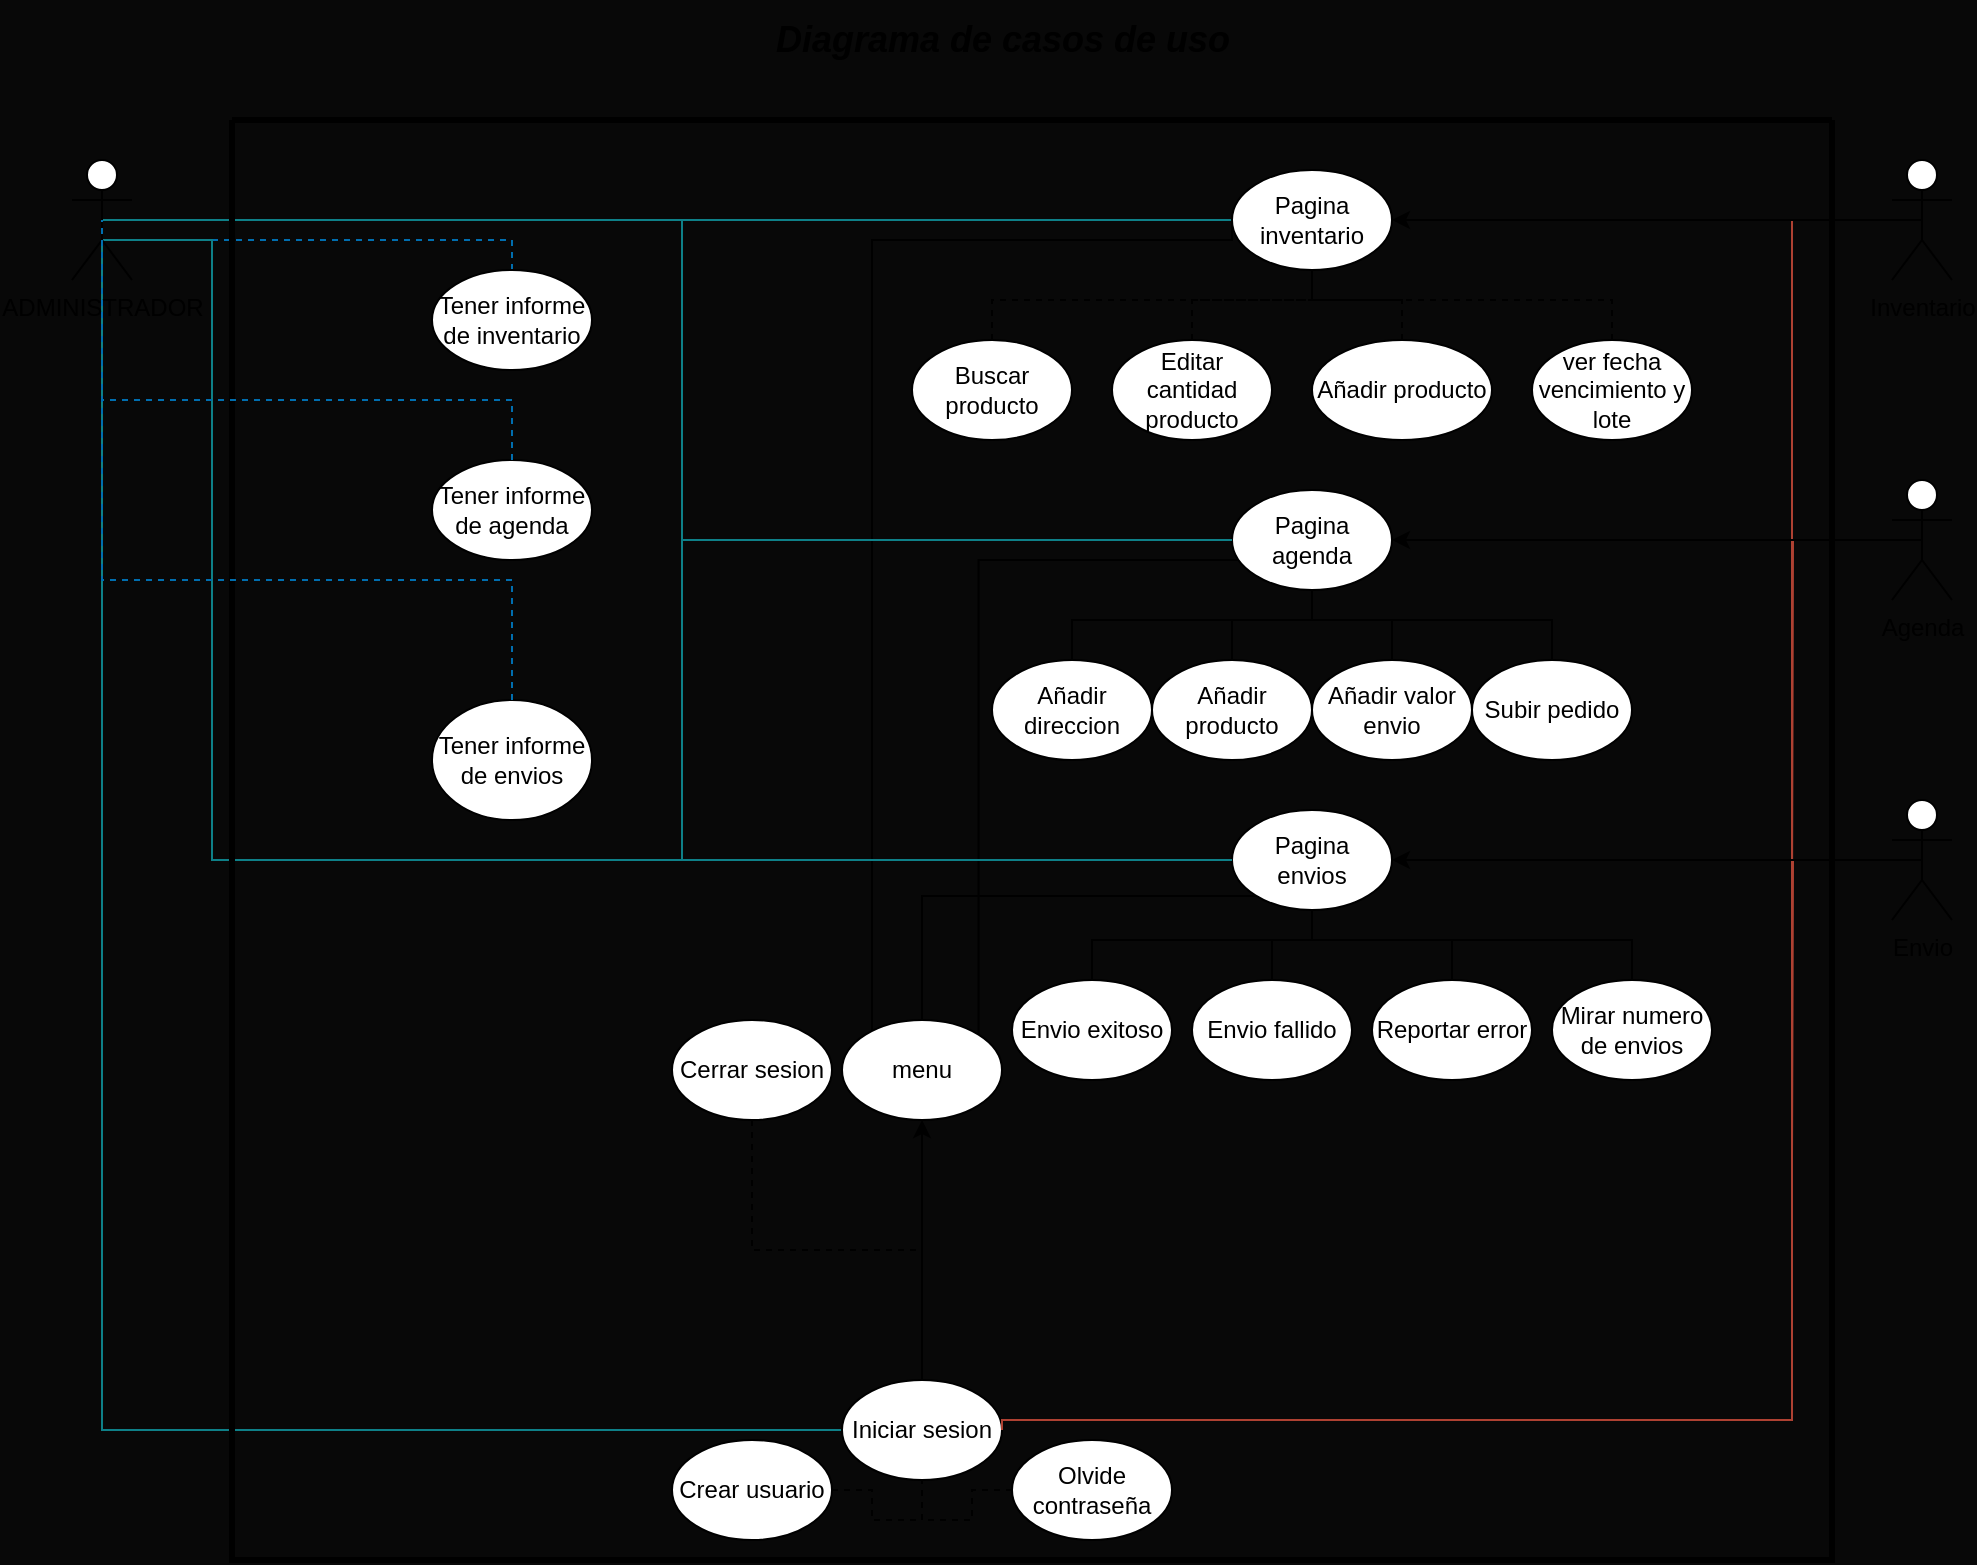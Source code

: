 <mxfile version="24.7.8">
  <diagram name="Página-1" id="PYtCjY29P0yI9JZTH59P">
    <mxGraphModel dx="1194" dy="558" grid="1" gridSize="10" guides="1" tooltips="1" connect="1" arrows="1" fold="1" page="0" pageScale="1" pageWidth="827" pageHeight="1169" background="#080808" math="0" shadow="0">
      <root>
        <mxCell id="0" />
        <mxCell id="1" parent="0" />
        <mxCell id="JARVd5J93aHSndr5efD3-2" value="Diagrama de casos de uso" style="text;html=1;align=center;verticalAlign=middle;resizable=0;points=[];autosize=1;strokeColor=none;fillColor=none;fontSize=18;fontStyle=3" parent="1" vertex="1">
          <mxGeometry x="315" y="320" width="240" height="40" as="geometry" />
        </mxCell>
        <mxCell id="5VjyqRqpZeYm6iCLlQdw-100" style="edgeStyle=orthogonalEdgeStyle;rounded=0;orthogonalLoop=1;jettySize=auto;html=1;exitX=1;exitY=0;exitDx=0;exitDy=0;entryX=0.035;entryY=0.7;entryDx=0;entryDy=0;endArrow=none;endFill=0;entryPerimeter=0;" parent="1" source="JARVd5J93aHSndr5efD3-14" target="JARVd5J93aHSndr5efD3-21" edge="1">
          <mxGeometry relative="1" as="geometry">
            <Array as="points">
              <mxPoint x="423" y="600" />
            </Array>
          </mxGeometry>
        </mxCell>
        <mxCell id="5VjyqRqpZeYm6iCLlQdw-101" style="edgeStyle=orthogonalEdgeStyle;rounded=0;orthogonalLoop=1;jettySize=auto;html=1;exitX=0;exitY=0;exitDx=0;exitDy=0;entryX=0;entryY=0.5;entryDx=0;entryDy=0;endArrow=none;endFill=0;" parent="1" source="JARVd5J93aHSndr5efD3-14" target="5VjyqRqpZeYm6iCLlQdw-97" edge="1">
          <mxGeometry relative="1" as="geometry">
            <Array as="points">
              <mxPoint x="370" y="838" />
              <mxPoint x="370" y="440" />
              <mxPoint x="550" y="440" />
            </Array>
          </mxGeometry>
        </mxCell>
        <mxCell id="5VjyqRqpZeYm6iCLlQdw-139" style="edgeStyle=orthogonalEdgeStyle;rounded=0;orthogonalLoop=1;jettySize=auto;html=1;exitX=0.5;exitY=0;exitDx=0;exitDy=0;entryX=0;entryY=1;entryDx=0;entryDy=0;endArrow=none;endFill=0;" parent="1" source="JARVd5J93aHSndr5efD3-14" target="JARVd5J93aHSndr5efD3-18" edge="1">
          <mxGeometry relative="1" as="geometry">
            <Array as="points">
              <mxPoint x="395" y="768" />
              <mxPoint x="562" y="768" />
            </Array>
          </mxGeometry>
        </mxCell>
        <mxCell id="JARVd5J93aHSndr5efD3-14" value="menu" style="ellipse;whiteSpace=wrap;html=1;" parent="1" vertex="1">
          <mxGeometry x="355" y="830" width="80" height="50" as="geometry" />
        </mxCell>
        <mxCell id="JARVd5J93aHSndr5efD3-18" value="Pagina &lt;br&gt;envios" style="ellipse;whiteSpace=wrap;html=1;" parent="1" vertex="1">
          <mxGeometry x="550" y="725" width="80" height="50" as="geometry" />
        </mxCell>
        <mxCell id="JARVd5J93aHSndr5efD3-21" value="Pagina agenda" style="ellipse;whiteSpace=wrap;html=1;" parent="1" vertex="1">
          <mxGeometry x="550" y="565" width="80" height="50" as="geometry" />
        </mxCell>
        <mxCell id="5VjyqRqpZeYm6iCLlQdw-157" style="edgeStyle=orthogonalEdgeStyle;rounded=0;orthogonalLoop=1;jettySize=auto;html=1;exitX=0.5;exitY=0;exitDx=0;exitDy=0;entryX=0.5;entryY=0.5;entryDx=0;entryDy=0;fillColor=#1ba1e2;strokeColor=#006EAF;endArrow=none;endFill=0;entryPerimeter=0;dashed=1;" parent="1" source="JARVd5J93aHSndr5efD3-26" target="5VjyqRqpZeYm6iCLlQdw-17" edge="1">
          <mxGeometry relative="1" as="geometry">
            <Array as="points">
              <mxPoint x="190" y="440" />
              <mxPoint x="-15" y="440" />
            </Array>
          </mxGeometry>
        </mxCell>
        <mxCell id="5VjyqRqpZeYm6iCLlQdw-167" style="edgeStyle=orthogonalEdgeStyle;rounded=0;orthogonalLoop=1;jettySize=auto;html=1;exitX=0.5;exitY=0;exitDx=0;exitDy=0;entryX=0.5;entryY=1;entryDx=0;entryDy=0;endArrow=none;endFill=0;dashed=1;" parent="1" source="JARVd5J93aHSndr5efD3-41" target="5VjyqRqpZeYm6iCLlQdw-97" edge="1">
          <mxGeometry relative="1" as="geometry">
            <Array as="points">
              <mxPoint x="530" y="470" />
              <mxPoint x="590" y="470" />
            </Array>
          </mxGeometry>
        </mxCell>
        <mxCell id="5VjyqRqpZeYm6iCLlQdw-108" style="edgeStyle=orthogonalEdgeStyle;rounded=0;orthogonalLoop=1;jettySize=auto;html=1;exitX=0.5;exitY=0;exitDx=0;exitDy=0;entryX=0.5;entryY=1;entryDx=0;entryDy=0;endArrow=none;endFill=0;dashed=1;" parent="1" source="5VjyqRqpZeYm6iCLlQdw-7" target="5VjyqRqpZeYm6iCLlQdw-97" edge="1">
          <mxGeometry relative="1" as="geometry">
            <Array as="points">
              <mxPoint x="430" y="470" />
              <mxPoint x="590" y="470" />
            </Array>
          </mxGeometry>
        </mxCell>
        <mxCell id="5VjyqRqpZeYm6iCLlQdw-166" style="edgeStyle=orthogonalEdgeStyle;rounded=0;orthogonalLoop=1;jettySize=auto;html=1;exitX=0.5;exitY=0;exitDx=0;exitDy=0;entryX=0.5;entryY=1;entryDx=0;entryDy=0;endArrow=none;endFill=0;dashed=1;" parent="1" source="5VjyqRqpZeYm6iCLlQdw-10" target="5VjyqRqpZeYm6iCLlQdw-97" edge="1">
          <mxGeometry relative="1" as="geometry">
            <Array as="points">
              <mxPoint x="635" y="470" />
              <mxPoint x="590" y="470" />
            </Array>
          </mxGeometry>
        </mxCell>
        <mxCell id="5VjyqRqpZeYm6iCLlQdw-83" style="edgeStyle=orthogonalEdgeStyle;rounded=0;orthogonalLoop=1;jettySize=auto;html=1;exitX=0.5;exitY=0.5;exitDx=0;exitDy=0;exitPerimeter=0;entryX=0;entryY=0.5;entryDx=0;entryDy=0;endArrow=none;endFill=0;fillColor=#b0e3e6;strokeColor=#0e8088;" parent="1" source="5VjyqRqpZeYm6iCLlQdw-17" target="5VjyqRqpZeYm6iCLlQdw-21" edge="1">
          <mxGeometry relative="1" as="geometry">
            <Array as="points">
              <mxPoint x="-15" y="1035" />
            </Array>
          </mxGeometry>
        </mxCell>
        <mxCell id="5VjyqRqpZeYm6iCLlQdw-96" style="edgeStyle=orthogonalEdgeStyle;rounded=0;orthogonalLoop=1;jettySize=auto;html=1;exitX=0.5;exitY=0.5;exitDx=0;exitDy=0;exitPerimeter=0;entryX=0;entryY=0.5;entryDx=0;entryDy=0;endArrow=none;endFill=0;fillColor=#b0e3e6;strokeColor=#0e8088;" parent="1" source="5VjyqRqpZeYm6iCLlQdw-17" target="JARVd5J93aHSndr5efD3-18" edge="1">
          <mxGeometry relative="1" as="geometry">
            <Array as="points">
              <mxPoint x="-15" y="440" />
              <mxPoint x="40" y="440" />
              <mxPoint x="40" y="750" />
            </Array>
          </mxGeometry>
        </mxCell>
        <mxCell id="5VjyqRqpZeYm6iCLlQdw-102" style="edgeStyle=orthogonalEdgeStyle;rounded=0;orthogonalLoop=1;jettySize=auto;html=1;exitX=0.5;exitY=0.5;exitDx=0;exitDy=0;exitPerimeter=0;entryX=0;entryY=0.5;entryDx=0;entryDy=0;endArrow=none;endFill=0;fillColor=#b0e3e6;strokeColor=#0e8088;" parent="1" source="5VjyqRqpZeYm6iCLlQdw-17" target="5VjyqRqpZeYm6iCLlQdw-97" edge="1">
          <mxGeometry relative="1" as="geometry" />
        </mxCell>
        <mxCell id="5VjyqRqpZeYm6iCLlQdw-103" style="edgeStyle=orthogonalEdgeStyle;rounded=0;orthogonalLoop=1;jettySize=auto;html=1;exitX=0.5;exitY=0.5;exitDx=0;exitDy=0;exitPerimeter=0;entryX=0;entryY=0.5;entryDx=0;entryDy=0;endArrow=none;endFill=0;fillColor=#b0e3e6;strokeColor=#0e8088;" parent="1" source="5VjyqRqpZeYm6iCLlQdw-17" target="JARVd5J93aHSndr5efD3-21" edge="1">
          <mxGeometry relative="1" as="geometry" />
        </mxCell>
        <mxCell id="5VjyqRqpZeYm6iCLlQdw-104" style="edgeStyle=orthogonalEdgeStyle;rounded=0;orthogonalLoop=1;jettySize=auto;html=1;exitX=0.5;exitY=0.5;exitDx=0;exitDy=0;exitPerimeter=0;entryX=0;entryY=0.5;entryDx=0;entryDy=0;endArrow=none;endFill=0;fillColor=#b0e3e6;strokeColor=#0e8088;" parent="1" source="5VjyqRqpZeYm6iCLlQdw-17" target="JARVd5J93aHSndr5efD3-18" edge="1">
          <mxGeometry relative="1" as="geometry" />
        </mxCell>
        <mxCell id="5VjyqRqpZeYm6iCLlQdw-17" value="ADMINISTRADOR" style="shape=umlActor;verticalLabelPosition=bottom;verticalAlign=top;html=1;" parent="1" vertex="1">
          <mxGeometry x="-30" y="400" width="30" height="60" as="geometry" />
        </mxCell>
        <mxCell id="5VjyqRqpZeYm6iCLlQdw-91" style="edgeStyle=orthogonalEdgeStyle;rounded=0;orthogonalLoop=1;jettySize=auto;html=1;exitX=0.5;exitY=0;exitDx=0;exitDy=0;entryX=0.5;entryY=1;entryDx=0;entryDy=0;endArrow=classic;endFill=1;" parent="1" source="5VjyqRqpZeYm6iCLlQdw-21" target="JARVd5J93aHSndr5efD3-14" edge="1">
          <mxGeometry relative="1" as="geometry" />
        </mxCell>
        <mxCell id="5VjyqRqpZeYm6iCLlQdw-21" value="Iniciar sesion" style="ellipse;whiteSpace=wrap;html=1;" parent="1" vertex="1">
          <mxGeometry x="355" y="1010" width="80" height="50" as="geometry" />
        </mxCell>
        <mxCell id="5VjyqRqpZeYm6iCLlQdw-144" style="edgeStyle=orthogonalEdgeStyle;rounded=0;orthogonalLoop=1;jettySize=auto;html=1;exitX=1;exitY=0.5;exitDx=0;exitDy=0;entryX=0.5;entryY=1;entryDx=0;entryDy=0;endArrow=none;endFill=0;dashed=1;" parent="1" source="5VjyqRqpZeYm6iCLlQdw-24" target="5VjyqRqpZeYm6iCLlQdw-21" edge="1">
          <mxGeometry relative="1" as="geometry" />
        </mxCell>
        <mxCell id="5VjyqRqpZeYm6iCLlQdw-24" value="Crear usuario" style="ellipse;whiteSpace=wrap;html=1;" parent="1" vertex="1">
          <mxGeometry x="270" y="1040" width="80" height="50" as="geometry" />
        </mxCell>
        <mxCell id="5VjyqRqpZeYm6iCLlQdw-145" style="edgeStyle=orthogonalEdgeStyle;rounded=0;orthogonalLoop=1;jettySize=auto;html=1;exitX=0;exitY=0.5;exitDx=0;exitDy=0;entryX=0.5;entryY=1;entryDx=0;entryDy=0;endArrow=none;endFill=0;dashed=1;" parent="1" source="5VjyqRqpZeYm6iCLlQdw-26" target="5VjyqRqpZeYm6iCLlQdw-21" edge="1">
          <mxGeometry relative="1" as="geometry" />
        </mxCell>
        <mxCell id="5VjyqRqpZeYm6iCLlQdw-26" value="Olvide contraseña" style="ellipse;whiteSpace=wrap;html=1;" parent="1" vertex="1">
          <mxGeometry x="440" y="1040" width="80" height="50" as="geometry" />
        </mxCell>
        <mxCell id="5VjyqRqpZeYm6iCLlQdw-41" value="Inventario" style="shape=umlActor;verticalLabelPosition=bottom;verticalAlign=top;html=1;" parent="1" vertex="1">
          <mxGeometry x="880" y="400" width="30" height="60" as="geometry" />
        </mxCell>
        <mxCell id="5VjyqRqpZeYm6iCLlQdw-85" style="edgeStyle=orthogonalEdgeStyle;rounded=0;orthogonalLoop=1;jettySize=auto;html=1;exitX=0.5;exitY=0.5;exitDx=0;exitDy=0;exitPerimeter=0;endArrow=none;endFill=0;fillColor=#fad9d5;strokeColor=#ae4132;" parent="1" source="5VjyqRqpZeYm6iCLlQdw-42" edge="1">
          <mxGeometry relative="1" as="geometry">
            <mxPoint x="830" y="770" as="targetPoint" />
          </mxGeometry>
        </mxCell>
        <mxCell id="5VjyqRqpZeYm6iCLlQdw-42" value="Agenda" style="shape=umlActor;verticalLabelPosition=bottom;verticalAlign=top;html=1;" parent="1" vertex="1">
          <mxGeometry x="880" y="560" width="30" height="60" as="geometry" />
        </mxCell>
        <mxCell id="5VjyqRqpZeYm6iCLlQdw-86" style="edgeStyle=orthogonalEdgeStyle;rounded=0;orthogonalLoop=1;jettySize=auto;html=1;exitX=0.5;exitY=0.5;exitDx=0;exitDy=0;exitPerimeter=0;endArrow=none;endFill=0;fillColor=#fad9d5;strokeColor=#ae4132;" parent="1" source="5VjyqRqpZeYm6iCLlQdw-43" edge="1">
          <mxGeometry relative="1" as="geometry">
            <mxPoint x="830" y="900" as="targetPoint" />
          </mxGeometry>
        </mxCell>
        <mxCell id="5VjyqRqpZeYm6iCLlQdw-43" value="Envio" style="shape=umlActor;verticalLabelPosition=bottom;verticalAlign=top;html=1;" parent="1" vertex="1">
          <mxGeometry x="880" y="720" width="30" height="60" as="geometry" />
        </mxCell>
        <mxCell id="5VjyqRqpZeYm6iCLlQdw-84" style="edgeStyle=orthogonalEdgeStyle;rounded=0;orthogonalLoop=1;jettySize=auto;html=1;exitX=1;exitY=0.5;exitDx=0;exitDy=0;entryX=0.5;entryY=0.5;entryDx=0;entryDy=0;entryPerimeter=0;endArrow=none;endFill=0;fillColor=#fad9d5;strokeColor=#ae4132;" parent="1" source="5VjyqRqpZeYm6iCLlQdw-21" target="5VjyqRqpZeYm6iCLlQdw-41" edge="1">
          <mxGeometry relative="1" as="geometry">
            <Array as="points">
              <mxPoint x="830" y="1030" />
              <mxPoint x="830" y="430" />
            </Array>
          </mxGeometry>
        </mxCell>
        <mxCell id="5VjyqRqpZeYm6iCLlQdw-97" value="Pagina inventario" style="ellipse;whiteSpace=wrap;html=1;" parent="1" vertex="1">
          <mxGeometry x="550" y="405" width="80" height="50" as="geometry" />
        </mxCell>
        <mxCell id="5VjyqRqpZeYm6iCLlQdw-120" style="edgeStyle=orthogonalEdgeStyle;rounded=0;orthogonalLoop=1;jettySize=auto;html=1;exitX=0.5;exitY=0;exitDx=0;exitDy=0;entryX=0.5;entryY=1;entryDx=0;entryDy=0;endArrow=none;endFill=0;" parent="1" source="5VjyqRqpZeYm6iCLlQdw-116" target="JARVd5J93aHSndr5efD3-21" edge="1">
          <mxGeometry relative="1" as="geometry">
            <Array as="points">
              <mxPoint x="470" y="630" />
              <mxPoint x="590" y="630" />
            </Array>
          </mxGeometry>
        </mxCell>
        <mxCell id="5VjyqRqpZeYm6iCLlQdw-116" value="Añadir direccion" style="ellipse;whiteSpace=wrap;html=1;" parent="1" vertex="1">
          <mxGeometry x="430" y="650" width="80" height="50" as="geometry" />
        </mxCell>
        <mxCell id="5VjyqRqpZeYm6iCLlQdw-122" style="edgeStyle=orthogonalEdgeStyle;rounded=0;orthogonalLoop=1;jettySize=auto;html=1;exitX=0.5;exitY=0;exitDx=0;exitDy=0;entryX=0.5;entryY=1;entryDx=0;entryDy=0;endArrow=none;endFill=0;" parent="1" source="5VjyqRqpZeYm6iCLlQdw-117" target="JARVd5J93aHSndr5efD3-21" edge="1">
          <mxGeometry relative="1" as="geometry">
            <Array as="points">
              <mxPoint x="550" y="630" />
              <mxPoint x="590" y="630" />
            </Array>
          </mxGeometry>
        </mxCell>
        <mxCell id="5VjyqRqpZeYm6iCLlQdw-117" value="Añadir producto" style="ellipse;whiteSpace=wrap;html=1;" parent="1" vertex="1">
          <mxGeometry x="510" y="650" width="80" height="50" as="geometry" />
        </mxCell>
        <mxCell id="5VjyqRqpZeYm6iCLlQdw-123" style="edgeStyle=orthogonalEdgeStyle;rounded=0;orthogonalLoop=1;jettySize=auto;html=1;exitX=0.5;exitY=0;exitDx=0;exitDy=0;entryX=0.5;entryY=1;entryDx=0;entryDy=0;endArrow=none;endFill=0;" parent="1" source="5VjyqRqpZeYm6iCLlQdw-118" target="JARVd5J93aHSndr5efD3-21" edge="1">
          <mxGeometry relative="1" as="geometry">
            <Array as="points">
              <mxPoint x="630" y="630" />
              <mxPoint x="590" y="630" />
            </Array>
          </mxGeometry>
        </mxCell>
        <mxCell id="5VjyqRqpZeYm6iCLlQdw-118" value="Añadir valor envio" style="ellipse;whiteSpace=wrap;html=1;" parent="1" vertex="1">
          <mxGeometry x="590" y="650" width="80" height="50" as="geometry" />
        </mxCell>
        <mxCell id="5VjyqRqpZeYm6iCLlQdw-124" style="edgeStyle=orthogonalEdgeStyle;rounded=0;orthogonalLoop=1;jettySize=auto;html=1;exitX=0.5;exitY=0;exitDx=0;exitDy=0;entryX=0.5;entryY=1;entryDx=0;entryDy=0;endArrow=none;endFill=0;" parent="1" source="5VjyqRqpZeYm6iCLlQdw-119" target="JARVd5J93aHSndr5efD3-21" edge="1">
          <mxGeometry relative="1" as="geometry">
            <Array as="points">
              <mxPoint x="710" y="630" />
              <mxPoint x="590" y="630" />
            </Array>
          </mxGeometry>
        </mxCell>
        <mxCell id="5VjyqRqpZeYm6iCLlQdw-119" value="Subir pedido" style="ellipse;whiteSpace=wrap;html=1;" parent="1" vertex="1">
          <mxGeometry x="670" y="650" width="80" height="50" as="geometry" />
        </mxCell>
        <mxCell id="5VjyqRqpZeYm6iCLlQdw-134" style="edgeStyle=orthogonalEdgeStyle;rounded=0;orthogonalLoop=1;jettySize=auto;html=1;exitX=0.5;exitY=0;exitDx=0;exitDy=0;entryX=0.5;entryY=1;entryDx=0;entryDy=0;endArrow=none;endFill=0;" parent="1" source="5VjyqRqpZeYm6iCLlQdw-131" target="JARVd5J93aHSndr5efD3-18" edge="1">
          <mxGeometry relative="1" as="geometry">
            <Array as="points">
              <mxPoint x="480" y="790" />
              <mxPoint x="590" y="790" />
            </Array>
          </mxGeometry>
        </mxCell>
        <mxCell id="5VjyqRqpZeYm6iCLlQdw-136" style="edgeStyle=orthogonalEdgeStyle;rounded=0;orthogonalLoop=1;jettySize=auto;html=1;exitX=0.5;exitY=0;exitDx=0;exitDy=0;entryX=0.5;entryY=1;entryDx=0;entryDy=0;endArrow=none;endFill=0;" parent="1" source="5VjyqRqpZeYm6iCLlQdw-132" target="JARVd5J93aHSndr5efD3-18" edge="1">
          <mxGeometry relative="1" as="geometry" />
        </mxCell>
        <mxCell id="5VjyqRqpZeYm6iCLlQdw-138" style="edgeStyle=orthogonalEdgeStyle;rounded=0;orthogonalLoop=1;jettySize=auto;html=1;exitX=0.5;exitY=0;exitDx=0;exitDy=0;entryX=0.5;entryY=1;entryDx=0;entryDy=0;endArrow=none;endFill=0;" parent="1" source="5VjyqRqpZeYm6iCLlQdw-133" target="JARVd5J93aHSndr5efD3-18" edge="1">
          <mxGeometry relative="1" as="geometry">
            <Array as="points">
              <mxPoint x="660" y="790" />
              <mxPoint x="590" y="790" />
            </Array>
          </mxGeometry>
        </mxCell>
        <mxCell id="5VjyqRqpZeYm6iCLlQdw-156" style="edgeStyle=orthogonalEdgeStyle;rounded=0;orthogonalLoop=1;jettySize=auto;html=1;exitX=0.5;exitY=1;exitDx=0;exitDy=0;entryX=0.5;entryY=0;entryDx=0;entryDy=0;endArrow=none;endFill=0;dashed=1;" parent="1" source="5VjyqRqpZeYm6iCLlQdw-155" target="5VjyqRqpZeYm6iCLlQdw-21" edge="1">
          <mxGeometry relative="1" as="geometry" />
        </mxCell>
        <mxCell id="5VjyqRqpZeYm6iCLlQdw-155" value="Cerrar sesion" style="ellipse;whiteSpace=wrap;html=1;" parent="1" vertex="1">
          <mxGeometry x="270" y="830" width="80" height="50" as="geometry" />
        </mxCell>
        <mxCell id="5VjyqRqpZeYm6iCLlQdw-160" style="edgeStyle=orthogonalEdgeStyle;rounded=0;orthogonalLoop=1;jettySize=auto;html=1;exitX=1;exitY=0.5;exitDx=0;exitDy=0;entryX=0.5;entryY=0.5;entryDx=0;entryDy=0;entryPerimeter=0;endArrow=none;endFill=0;startArrow=classic;startFill=1;" parent="1" source="JARVd5J93aHSndr5efD3-21" target="5VjyqRqpZeYm6iCLlQdw-42" edge="1">
          <mxGeometry relative="1" as="geometry" />
        </mxCell>
        <mxCell id="5VjyqRqpZeYm6iCLlQdw-161" style="edgeStyle=orthogonalEdgeStyle;rounded=0;orthogonalLoop=1;jettySize=auto;html=1;entryX=0.5;entryY=0.5;entryDx=0;entryDy=0;entryPerimeter=0;endArrow=none;endFill=0;startArrow=classic;startFill=1;" parent="1" source="JARVd5J93aHSndr5efD3-18" target="5VjyqRqpZeYm6iCLlQdw-43" edge="1">
          <mxGeometry relative="1" as="geometry" />
        </mxCell>
        <mxCell id="5VjyqRqpZeYm6iCLlQdw-162" style="edgeStyle=orthogonalEdgeStyle;rounded=0;orthogonalLoop=1;jettySize=auto;html=1;exitX=1;exitY=0.5;exitDx=0;exitDy=0;entryX=0.5;entryY=0.5;entryDx=0;entryDy=0;entryPerimeter=0;endArrow=none;endFill=0;startArrow=classic;startFill=1;" parent="1" source="5VjyqRqpZeYm6iCLlQdw-97" target="5VjyqRqpZeYm6iCLlQdw-41" edge="1">
          <mxGeometry relative="1" as="geometry" />
        </mxCell>
        <mxCell id="8h5oTibNZ6WTUCsu3NCG-8" value="" style="swimlane;startSize=0;strokeWidth=3;" parent="1" vertex="1">
          <mxGeometry x="50" y="380" width="800" height="720" as="geometry">
            <mxRectangle x="50" y="380" width="50" height="40" as="alternateBounds" />
          </mxGeometry>
        </mxCell>
        <mxCell id="5VjyqRqpZeYm6iCLlQdw-131" value="Envio exitoso" style="ellipse;whiteSpace=wrap;html=1;" parent="8h5oTibNZ6WTUCsu3NCG-8" vertex="1">
          <mxGeometry x="390" y="430" width="80" height="50" as="geometry" />
        </mxCell>
        <mxCell id="5VjyqRqpZeYm6iCLlQdw-132" value="Envio fallido" style="ellipse;whiteSpace=wrap;html=1;" parent="8h5oTibNZ6WTUCsu3NCG-8" vertex="1">
          <mxGeometry x="480" y="430" width="80" height="50" as="geometry" />
        </mxCell>
        <mxCell id="5VjyqRqpZeYm6iCLlQdw-133" value="Reportar error" style="ellipse;whiteSpace=wrap;html=1;" parent="8h5oTibNZ6WTUCsu3NCG-8" vertex="1">
          <mxGeometry x="570" y="430" width="80" height="50" as="geometry" />
        </mxCell>
        <mxCell id="Tqi1qMbJSOZz0l3UQUQi-1" value="Mirar numero de envios" style="ellipse;whiteSpace=wrap;html=1;" parent="8h5oTibNZ6WTUCsu3NCG-8" vertex="1">
          <mxGeometry x="660" y="430" width="80" height="50" as="geometry" />
        </mxCell>
        <mxCell id="5VjyqRqpZeYm6iCLlQdw-7" value="Buscar producto" style="ellipse;whiteSpace=wrap;html=1;" parent="8h5oTibNZ6WTUCsu3NCG-8" vertex="1">
          <mxGeometry x="340" y="110" width="80" height="50" as="geometry" />
        </mxCell>
        <mxCell id="JARVd5J93aHSndr5efD3-41" value="Editar cantidad producto" style="ellipse;whiteSpace=wrap;html=1;" parent="8h5oTibNZ6WTUCsu3NCG-8" vertex="1">
          <mxGeometry x="440" y="110" width="80" height="50" as="geometry" />
        </mxCell>
        <mxCell id="5VjyqRqpZeYm6iCLlQdw-10" value="Añadir producto" style="ellipse;whiteSpace=wrap;html=1;" parent="8h5oTibNZ6WTUCsu3NCG-8" vertex="1">
          <mxGeometry x="540" y="110" width="90" height="50" as="geometry" />
        </mxCell>
        <mxCell id="JARVd5J93aHSndr5efD3-26" value="Tener informe de inventario" style="ellipse;whiteSpace=wrap;html=1;" parent="8h5oTibNZ6WTUCsu3NCG-8" vertex="1">
          <mxGeometry x="100" y="75" width="80" height="50" as="geometry" />
        </mxCell>
        <mxCell id="JARVd5J93aHSndr5efD3-44" value="Tener informe de agenda" style="ellipse;whiteSpace=wrap;html=1;" parent="8h5oTibNZ6WTUCsu3NCG-8" vertex="1">
          <mxGeometry x="100" y="170" width="80" height="50" as="geometry" />
        </mxCell>
        <mxCell id="8h5oTibNZ6WTUCsu3NCG-5" value="Tener informe de envios" style="ellipse;whiteSpace=wrap;html=1;" parent="8h5oTibNZ6WTUCsu3NCG-8" vertex="1">
          <mxGeometry x="100" y="290" width="80" height="60" as="geometry" />
        </mxCell>
        <mxCell id="Tqi1qMbJSOZz0l3UQUQi-12" value="ver fecha vencimiento y lote" style="ellipse;whiteSpace=wrap;html=1;" parent="8h5oTibNZ6WTUCsu3NCG-8" vertex="1">
          <mxGeometry x="650" y="110" width="80" height="50" as="geometry" />
        </mxCell>
        <mxCell id="Tqi1qMbJSOZz0l3UQUQi-2" style="edgeStyle=orthogonalEdgeStyle;rounded=0;orthogonalLoop=1;jettySize=auto;html=1;exitX=0.5;exitY=0;exitDx=0;exitDy=0;entryX=0.5;entryY=1;entryDx=0;entryDy=0;endArrow=none;endFill=0;" parent="1" source="Tqi1qMbJSOZz0l3UQUQi-1" target="JARVd5J93aHSndr5efD3-18" edge="1">
          <mxGeometry relative="1" as="geometry">
            <Array as="points">
              <mxPoint x="750" y="790" />
              <mxPoint x="590" y="790" />
            </Array>
          </mxGeometry>
        </mxCell>
        <mxCell id="Tqi1qMbJSOZz0l3UQUQi-13" style="edgeStyle=orthogonalEdgeStyle;rounded=0;orthogonalLoop=1;jettySize=auto;html=1;exitX=0.5;exitY=0;exitDx=0;exitDy=0;entryX=0.5;entryY=1;entryDx=0;entryDy=0;endArrow=none;endFill=0;dashed=1;" parent="1" source="Tqi1qMbJSOZz0l3UQUQi-12" target="5VjyqRqpZeYm6iCLlQdw-97" edge="1">
          <mxGeometry relative="1" as="geometry">
            <Array as="points">
              <mxPoint x="740" y="470" />
              <mxPoint x="590" y="470" />
            </Array>
          </mxGeometry>
        </mxCell>
        <mxCell id="2OUU5FE3A-7C4ICDX4CX-2" style="edgeStyle=orthogonalEdgeStyle;rounded=0;orthogonalLoop=1;jettySize=auto;html=1;exitX=0.5;exitY=0;exitDx=0;exitDy=0;entryX=0.5;entryY=0.5;entryDx=0;entryDy=0;entryPerimeter=0;fillColor=#1ba1e2;strokeColor=#006EAF;endArrow=none;endFill=0;dashed=1;" parent="1" source="JARVd5J93aHSndr5efD3-44" target="5VjyqRqpZeYm6iCLlQdw-17" edge="1">
          <mxGeometry relative="1" as="geometry">
            <Array as="points">
              <mxPoint x="190" y="520" />
              <mxPoint x="-15" y="520" />
            </Array>
          </mxGeometry>
        </mxCell>
        <mxCell id="2OUU5FE3A-7C4ICDX4CX-3" style="edgeStyle=orthogonalEdgeStyle;rounded=0;orthogonalLoop=1;jettySize=auto;html=1;exitX=0.5;exitY=0;exitDx=0;exitDy=0;entryX=0.5;entryY=0.5;entryDx=0;entryDy=0;entryPerimeter=0;fillColor=#1ba1e2;strokeColor=#006EAF;endArrow=none;endFill=0;dashed=1;" parent="1" source="8h5oTibNZ6WTUCsu3NCG-5" target="5VjyqRqpZeYm6iCLlQdw-17" edge="1">
          <mxGeometry relative="1" as="geometry">
            <Array as="points">
              <mxPoint x="190" y="610" />
              <mxPoint x="-15" y="610" />
            </Array>
          </mxGeometry>
        </mxCell>
      </root>
    </mxGraphModel>
  </diagram>
</mxfile>

